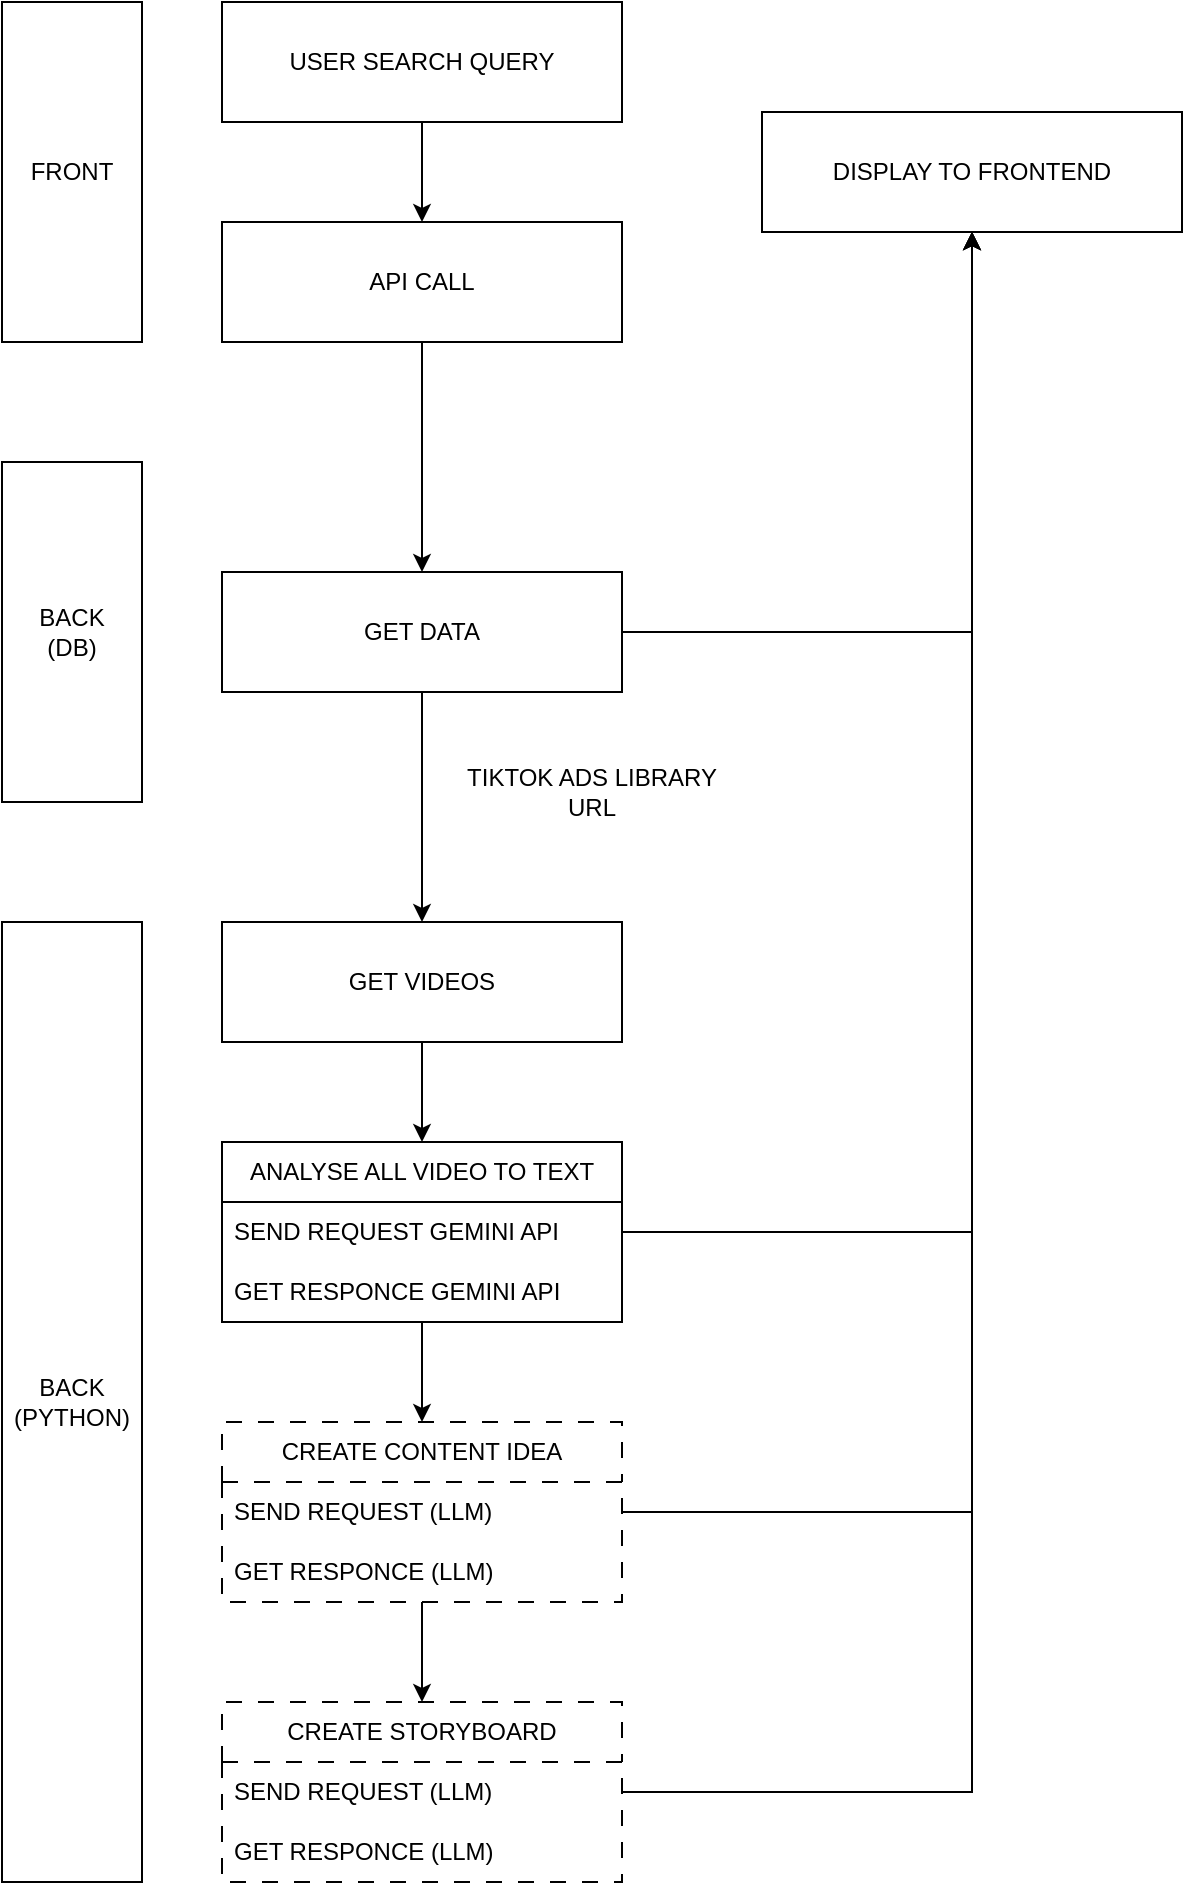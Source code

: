 <mxfile version="27.0.6">
  <diagram name="Page-1" id="5Vj2wDfBVlC-9HbWVDPY">
    <mxGraphModel dx="1183" dy="731" grid="1" gridSize="10" guides="1" tooltips="1" connect="1" arrows="1" fold="1" page="1" pageScale="1" pageWidth="850" pageHeight="1100" math="0" shadow="0">
      <root>
        <mxCell id="0" />
        <mxCell id="1" parent="0" />
        <mxCell id="avILnSHy7mudVLuu3WI1-13" style="edgeStyle=orthogonalEdgeStyle;rounded=0;orthogonalLoop=1;jettySize=auto;html=1;entryX=0.5;entryY=0;entryDx=0;entryDy=0;" edge="1" parent="1" source="l1fIbdM3sv_fZnLcedwX-2" target="l1fIbdM3sv_fZnLcedwX-3">
          <mxGeometry relative="1" as="geometry" />
        </mxCell>
        <mxCell id="l1fIbdM3sv_fZnLcedwX-2" value="USER SEARCH QUERY" style="rounded=0;whiteSpace=wrap;html=1;" parent="1" vertex="1">
          <mxGeometry x="320" y="130" width="200" height="60" as="geometry" />
        </mxCell>
        <mxCell id="avILnSHy7mudVLuu3WI1-14" style="edgeStyle=orthogonalEdgeStyle;rounded=0;orthogonalLoop=1;jettySize=auto;html=1;entryX=0.5;entryY=0;entryDx=0;entryDy=0;" edge="1" parent="1" source="l1fIbdM3sv_fZnLcedwX-3" target="l1fIbdM3sv_fZnLcedwX-4">
          <mxGeometry relative="1" as="geometry" />
        </mxCell>
        <mxCell id="l1fIbdM3sv_fZnLcedwX-3" value="API CALL" style="rounded=0;whiteSpace=wrap;html=1;" parent="1" vertex="1">
          <mxGeometry x="320" y="240" width="200" height="60" as="geometry" />
        </mxCell>
        <mxCell id="avILnSHy7mudVLuu3WI1-15" style="edgeStyle=orthogonalEdgeStyle;rounded=0;orthogonalLoop=1;jettySize=auto;html=1;entryX=0.5;entryY=1;entryDx=0;entryDy=0;" edge="1" parent="1" source="l1fIbdM3sv_fZnLcedwX-4" target="l1fIbdM3sv_fZnLcedwX-7">
          <mxGeometry relative="1" as="geometry" />
        </mxCell>
        <mxCell id="avILnSHy7mudVLuu3WI1-16" style="edgeStyle=orthogonalEdgeStyle;rounded=0;orthogonalLoop=1;jettySize=auto;html=1;" edge="1" parent="1" source="l1fIbdM3sv_fZnLcedwX-4" target="l1fIbdM3sv_fZnLcedwX-5">
          <mxGeometry relative="1" as="geometry" />
        </mxCell>
        <mxCell id="l1fIbdM3sv_fZnLcedwX-4" value="GET DATA" style="rounded=0;whiteSpace=wrap;html=1;" parent="1" vertex="1">
          <mxGeometry x="320" y="415" width="200" height="60" as="geometry" />
        </mxCell>
        <mxCell id="avILnSHy7mudVLuu3WI1-33" style="edgeStyle=orthogonalEdgeStyle;rounded=0;orthogonalLoop=1;jettySize=auto;html=1;" edge="1" parent="1" source="l1fIbdM3sv_fZnLcedwX-5" target="avILnSHy7mudVLuu3WI1-29">
          <mxGeometry relative="1" as="geometry" />
        </mxCell>
        <mxCell id="l1fIbdM3sv_fZnLcedwX-5" value="GET VIDEOS" style="rounded=0;whiteSpace=wrap;html=1;" parent="1" vertex="1">
          <mxGeometry x="320" y="590" width="200" height="60" as="geometry" />
        </mxCell>
        <mxCell id="l1fIbdM3sv_fZnLcedwX-7" value="DISPLAY TO FRONTEND" style="rounded=0;whiteSpace=wrap;html=1;" parent="1" vertex="1">
          <mxGeometry x="590" y="185" width="210" height="60" as="geometry" />
        </mxCell>
        <mxCell id="avILnSHy7mudVLuu3WI1-9" value="FRONT" style="rounded=0;whiteSpace=wrap;html=1;" vertex="1" parent="1">
          <mxGeometry x="210" y="130" width="70" height="170" as="geometry" />
        </mxCell>
        <mxCell id="avILnSHy7mudVLuu3WI1-10" value="BACK&lt;br&gt;(DB)" style="rounded=0;whiteSpace=wrap;html=1;" vertex="1" parent="1">
          <mxGeometry x="210" y="360" width="70" height="170" as="geometry" />
        </mxCell>
        <mxCell id="avILnSHy7mudVLuu3WI1-11" value="BACK&lt;br&gt;(PYTHON)" style="rounded=0;whiteSpace=wrap;html=1;" vertex="1" parent="1">
          <mxGeometry x="210" y="590" width="70" height="480" as="geometry" />
        </mxCell>
        <mxCell id="avILnSHy7mudVLuu3WI1-20" value="TIKTOK ADS LIBRARY&lt;div&gt;URL&lt;/div&gt;" style="text;strokeColor=none;align=center;fillColor=none;html=1;verticalAlign=middle;whiteSpace=wrap;rounded=0;" vertex="1" parent="1">
          <mxGeometry x="430" y="510" width="150" height="30" as="geometry" />
        </mxCell>
        <mxCell id="avILnSHy7mudVLuu3WI1-42" style="edgeStyle=orthogonalEdgeStyle;rounded=0;orthogonalLoop=1;jettySize=auto;html=1;" edge="1" parent="1" source="avILnSHy7mudVLuu3WI1-29" target="avILnSHy7mudVLuu3WI1-36">
          <mxGeometry relative="1" as="geometry" />
        </mxCell>
        <mxCell id="avILnSHy7mudVLuu3WI1-44" style="edgeStyle=orthogonalEdgeStyle;rounded=0;orthogonalLoop=1;jettySize=auto;html=1;entryX=0.5;entryY=1;entryDx=0;entryDy=0;" edge="1" parent="1" source="avILnSHy7mudVLuu3WI1-29" target="l1fIbdM3sv_fZnLcedwX-7">
          <mxGeometry relative="1" as="geometry">
            <mxPoint x="690" y="250" as="targetPoint" />
          </mxGeometry>
        </mxCell>
        <mxCell id="avILnSHy7mudVLuu3WI1-29" value="ANALYSE ALL VIDEO TO TEXT" style="swimlane;fontStyle=0;childLayout=stackLayout;horizontal=1;startSize=30;horizontalStack=0;resizeParent=1;resizeParentMax=0;resizeLast=0;collapsible=1;marginBottom=0;whiteSpace=wrap;html=1;" vertex="1" parent="1">
          <mxGeometry x="320" y="700" width="200" height="90" as="geometry" />
        </mxCell>
        <mxCell id="avILnSHy7mudVLuu3WI1-30" value="SEND REQUEST GEMINI API" style="text;strokeColor=none;fillColor=none;align=left;verticalAlign=middle;spacingLeft=4;spacingRight=4;overflow=hidden;points=[[0,0.5],[1,0.5]];portConstraint=eastwest;rotatable=0;whiteSpace=wrap;html=1;" vertex="1" parent="avILnSHy7mudVLuu3WI1-29">
          <mxGeometry y="30" width="200" height="30" as="geometry" />
        </mxCell>
        <mxCell id="avILnSHy7mudVLuu3WI1-31" value="GET RESPONCE GEMINI API" style="text;strokeColor=none;fillColor=none;align=left;verticalAlign=middle;spacingLeft=4;spacingRight=4;overflow=hidden;points=[[0,0.5],[1,0.5]];portConstraint=eastwest;rotatable=0;whiteSpace=wrap;html=1;" vertex="1" parent="avILnSHy7mudVLuu3WI1-29">
          <mxGeometry y="60" width="200" height="30" as="geometry" />
        </mxCell>
        <mxCell id="avILnSHy7mudVLuu3WI1-43" style="edgeStyle=orthogonalEdgeStyle;rounded=0;orthogonalLoop=1;jettySize=auto;html=1;entryX=0.5;entryY=0;entryDx=0;entryDy=0;" edge="1" parent="1" source="avILnSHy7mudVLuu3WI1-36" target="avILnSHy7mudVLuu3WI1-39">
          <mxGeometry relative="1" as="geometry" />
        </mxCell>
        <mxCell id="avILnSHy7mudVLuu3WI1-46" style="edgeStyle=orthogonalEdgeStyle;rounded=0;orthogonalLoop=1;jettySize=auto;html=1;entryX=0.5;entryY=1;entryDx=0;entryDy=0;" edge="1" parent="1" source="avILnSHy7mudVLuu3WI1-36" target="l1fIbdM3sv_fZnLcedwX-7">
          <mxGeometry relative="1" as="geometry" />
        </mxCell>
        <mxCell id="avILnSHy7mudVLuu3WI1-36" value="CREATE CONTENT IDEA" style="swimlane;fontStyle=0;childLayout=stackLayout;horizontal=1;startSize=30;horizontalStack=0;resizeParent=1;resizeParentMax=0;resizeLast=0;collapsible=1;marginBottom=0;whiteSpace=wrap;html=1;fillColor=none;dashed=1;strokeColor=default;dashPattern=8 8;" vertex="1" parent="1">
          <mxGeometry x="320" y="840" width="200" height="90" as="geometry" />
        </mxCell>
        <mxCell id="avILnSHy7mudVLuu3WI1-37" value="SEND REQUEST (LLM)" style="text;strokeColor=none;fillColor=none;align=left;verticalAlign=middle;spacingLeft=4;spacingRight=4;overflow=hidden;points=[[0,0.5],[1,0.5]];portConstraint=eastwest;rotatable=0;whiteSpace=wrap;html=1;" vertex="1" parent="avILnSHy7mudVLuu3WI1-36">
          <mxGeometry y="30" width="200" height="30" as="geometry" />
        </mxCell>
        <mxCell id="avILnSHy7mudVLuu3WI1-38" value="GET RESPONCE (LLM)" style="text;strokeColor=none;fillColor=none;align=left;verticalAlign=middle;spacingLeft=4;spacingRight=4;overflow=hidden;points=[[0,0.5],[1,0.5]];portConstraint=eastwest;rotatable=0;whiteSpace=wrap;html=1;" vertex="1" parent="avILnSHy7mudVLuu3WI1-36">
          <mxGeometry y="60" width="200" height="30" as="geometry" />
        </mxCell>
        <mxCell id="avILnSHy7mudVLuu3WI1-47" style="edgeStyle=orthogonalEdgeStyle;rounded=0;orthogonalLoop=1;jettySize=auto;html=1;entryX=0.5;entryY=1;entryDx=0;entryDy=0;" edge="1" parent="1" source="avILnSHy7mudVLuu3WI1-39" target="l1fIbdM3sv_fZnLcedwX-7">
          <mxGeometry relative="1" as="geometry">
            <mxPoint x="700" y="250" as="targetPoint" />
          </mxGeometry>
        </mxCell>
        <mxCell id="avILnSHy7mudVLuu3WI1-39" value="CREATE STORYBOARD" style="swimlane;fontStyle=0;childLayout=stackLayout;horizontal=1;startSize=30;horizontalStack=0;resizeParent=1;resizeParentMax=0;resizeLast=0;collapsible=1;marginBottom=0;whiteSpace=wrap;html=1;fillColor=none;dashed=1;strokeColor=default;dashPattern=8 8;" vertex="1" parent="1">
          <mxGeometry x="320" y="980" width="200" height="90" as="geometry" />
        </mxCell>
        <mxCell id="avILnSHy7mudVLuu3WI1-40" value="SEND REQUEST (LLM)" style="text;strokeColor=none;fillColor=none;align=left;verticalAlign=middle;spacingLeft=4;spacingRight=4;overflow=hidden;points=[[0,0.5],[1,0.5]];portConstraint=eastwest;rotatable=0;whiteSpace=wrap;html=1;" vertex="1" parent="avILnSHy7mudVLuu3WI1-39">
          <mxGeometry y="30" width="200" height="30" as="geometry" />
        </mxCell>
        <mxCell id="avILnSHy7mudVLuu3WI1-41" value="GET RESPONCE (LLM)" style="text;strokeColor=none;fillColor=none;align=left;verticalAlign=middle;spacingLeft=4;spacingRight=4;overflow=hidden;points=[[0,0.5],[1,0.5]];portConstraint=eastwest;rotatable=0;whiteSpace=wrap;html=1;" vertex="1" parent="avILnSHy7mudVLuu3WI1-39">
          <mxGeometry y="60" width="200" height="30" as="geometry" />
        </mxCell>
      </root>
    </mxGraphModel>
  </diagram>
</mxfile>
